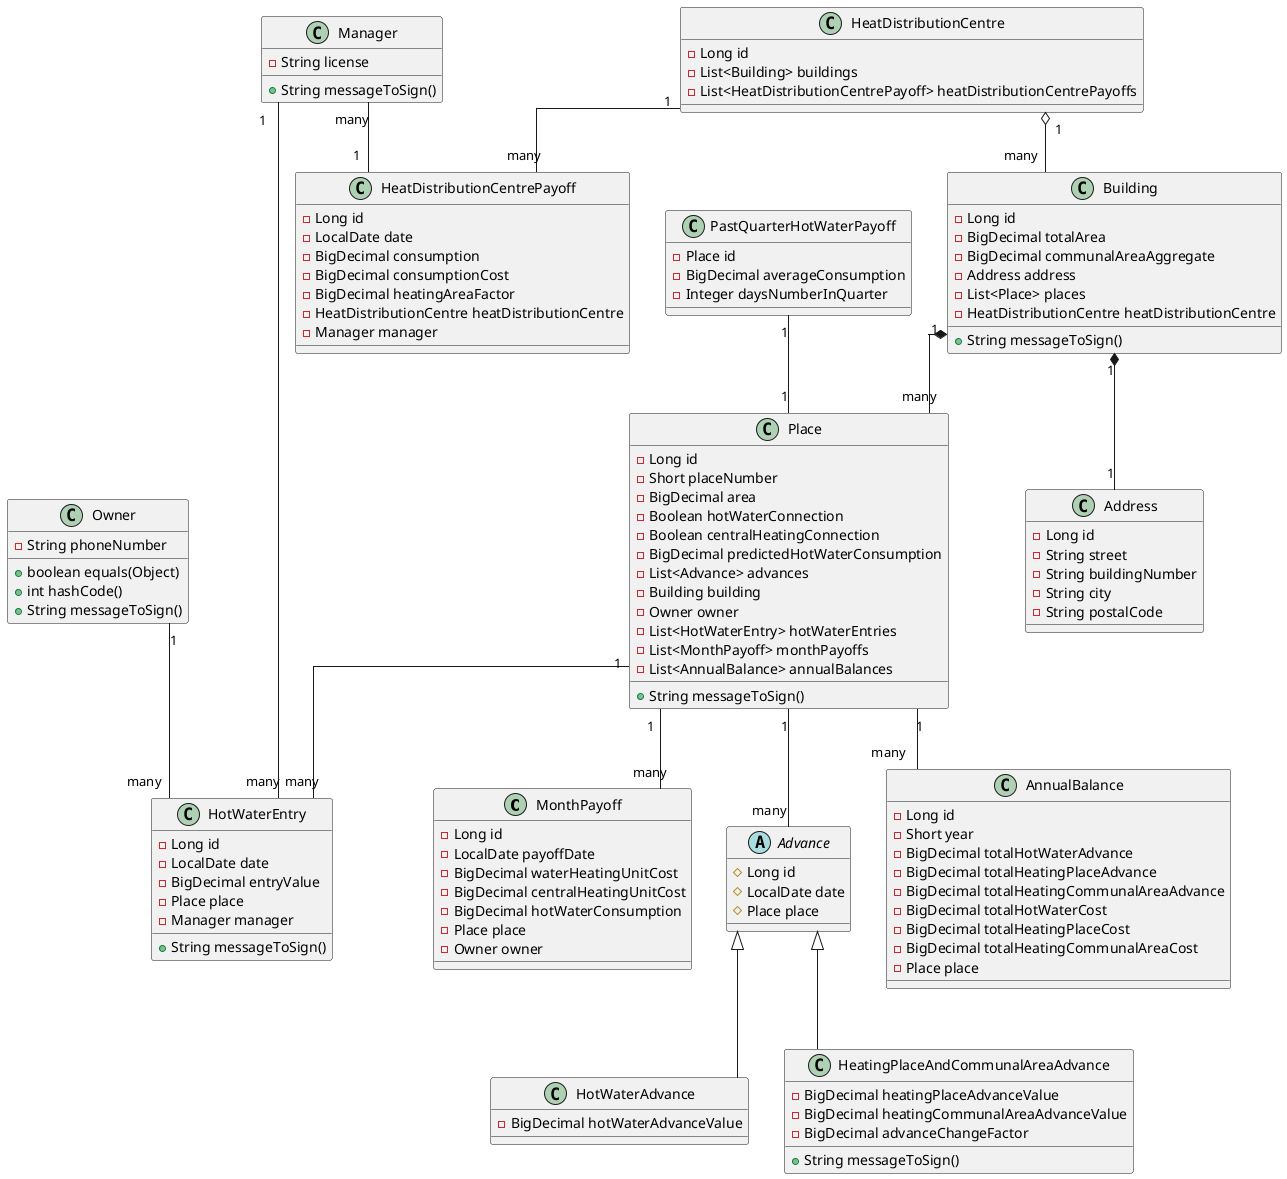 @startuml

top to bottom direction
skinparam linetype ortho
class MonthPayoff {
- Long id
- LocalDate payoffDate
- BigDecimal waterHeatingUnitCost
- BigDecimal centralHeatingUnitCost
- BigDecimal hotWaterConsumption
- Place place
- Owner owner
}
class Place {
- Long id
- Short placeNumber
- BigDecimal area
- Boolean hotWaterConnection
- Boolean centralHeatingConnection
- BigDecimal predictedHotWaterConsumption
- List<Advance> advances
- Building building
- Owner owner
- List<HotWaterEntry> hotWaterEntries
- List<MonthPayoff> monthPayoffs
- List<AnnualBalance> annualBalances
+ String messageToSign()
}
class Building {
- Long id
- BigDecimal totalArea
- BigDecimal communalAreaAggregate
- Address address
- List<Place> places
- HeatDistributionCentre heatDistributionCentre
+ String messageToSign()
}
class Address {
- Long id
- String street
- String buildingNumber
- String city
- String postalCode
}
class Owner {
- String phoneNumber
+ boolean equals(Object)
+ int hashCode()
+ String messageToSign()
}
class HotWaterAdvance {
- BigDecimal hotWaterAdvanceValue
}
class HotWaterEntry {
- Long id
- LocalDate date
- BigDecimal entryValue
- Place place
- Manager manager
+ String messageToSign()
}
class PastQuarterHotWaterPayoff {
- Place id
- BigDecimal averageConsumption
- Integer daysNumberInQuarter
}
class Manager {
- String license
+ String messageToSign()
}
class HeatDistributionCentre {
- Long id
- List<Building> buildings
- List<HeatDistributionCentrePayoff> heatDistributionCentrePayoffs
}
abstract class Advance {
# Long id
# LocalDate date
# Place place
}
class HeatDistributionCentrePayoff {
- Long id
- LocalDate date
- BigDecimal consumption
- BigDecimal consumptionCost
- BigDecimal heatingAreaFactor
- HeatDistributionCentre heatDistributionCentre
- Manager manager
}
class AnnualBalance {
- Long id
- Short year
- BigDecimal totalHotWaterAdvance
- BigDecimal totalHeatingPlaceAdvance
- BigDecimal totalHeatingCommunalAreaAdvance
- BigDecimal totalHotWaterCost
- BigDecimal totalHeatingPlaceCost
- BigDecimal totalHeatingCommunalAreaCost
- Place place
}
class HeatingPlaceAndCommunalAreaAdvance {
- BigDecimal heatingPlaceAdvanceValue
- BigDecimal heatingCommunalAreaAdvanceValue
- BigDecimal advanceChangeFactor
+ String messageToSign()
}

  Owner "1" -- "many" HotWaterEntry
  Manager "1" -- "many" HotWaterEntry
  Manager "many" -- "1" HeatDistributionCentrePayoff
  Building "1" *-- "many" Place
  Place "1" -- "many" MonthPayoff
  Place "1" -- "many" Advance
  Place "1" -- "many" AnnualBalance
  Place "1" -- "many" HotWaterEntry
  Advance  <|--  HotWaterAdvance
  Advance <|--  HeatingPlaceAndCommunalAreaAdvance
  PastQuarterHotWaterPayoff "1" -- "1" Place
  HeatDistributionCentre "1" -- "many" HeatDistributionCentrePayoff
  HeatDistributionCentre "1" o-- "many" Building
  Building "1" *-- "1" Address

@enduml